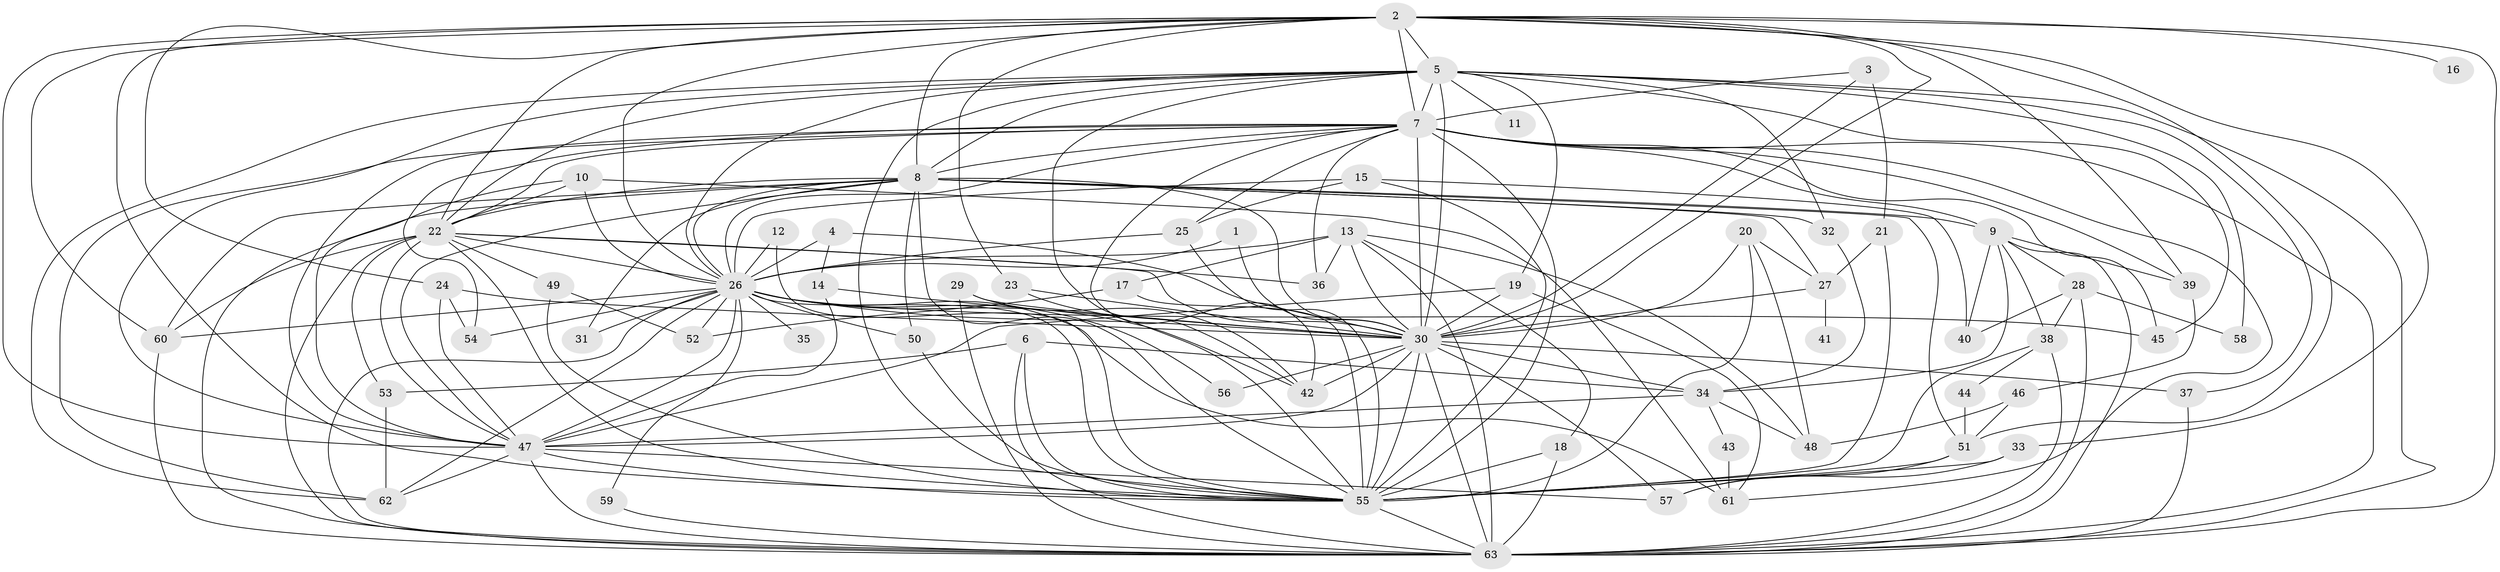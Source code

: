 // original degree distribution, {23: 0.007936507936507936, 31: 0.007936507936507936, 32: 0.007936507936507936, 20: 0.015873015873015872, 17: 0.007936507936507936, 16: 0.007936507936507936, 22: 0.007936507936507936, 18: 0.007936507936507936, 34: 0.007936507936507936, 5: 0.03968253968253968, 4: 0.11904761904761904, 8: 0.007936507936507936, 2: 0.5634920634920635, 3: 0.15873015873015872, 7: 0.015873015873015872, 6: 0.015873015873015872}
// Generated by graph-tools (version 1.1) at 2025/01/03/09/25 03:01:17]
// undirected, 63 vertices, 188 edges
graph export_dot {
graph [start="1"]
  node [color=gray90,style=filled];
  1;
  2;
  3;
  4;
  5;
  6;
  7;
  8;
  9;
  10;
  11;
  12;
  13;
  14;
  15;
  16;
  17;
  18;
  19;
  20;
  21;
  22;
  23;
  24;
  25;
  26;
  27;
  28;
  29;
  30;
  31;
  32;
  33;
  34;
  35;
  36;
  37;
  38;
  39;
  40;
  41;
  42;
  43;
  44;
  45;
  46;
  47;
  48;
  49;
  50;
  51;
  52;
  53;
  54;
  55;
  56;
  57;
  58;
  59;
  60;
  61;
  62;
  63;
  1 -- 26 [weight=1.0];
  1 -- 30 [weight=1.0];
  2 -- 5 [weight=1.0];
  2 -- 7 [weight=1.0];
  2 -- 8 [weight=1.0];
  2 -- 16 [weight=1.0];
  2 -- 22 [weight=1.0];
  2 -- 23 [weight=1.0];
  2 -- 24 [weight=1.0];
  2 -- 26 [weight=1.0];
  2 -- 30 [weight=2.0];
  2 -- 33 [weight=1.0];
  2 -- 39 [weight=1.0];
  2 -- 47 [weight=1.0];
  2 -- 51 [weight=1.0];
  2 -- 55 [weight=1.0];
  2 -- 60 [weight=1.0];
  2 -- 63 [weight=1.0];
  3 -- 7 [weight=1.0];
  3 -- 21 [weight=1.0];
  3 -- 30 [weight=1.0];
  4 -- 14 [weight=1.0];
  4 -- 26 [weight=1.0];
  4 -- 30 [weight=1.0];
  5 -- 7 [weight=2.0];
  5 -- 8 [weight=1.0];
  5 -- 11 [weight=1.0];
  5 -- 19 [weight=1.0];
  5 -- 22 [weight=1.0];
  5 -- 26 [weight=1.0];
  5 -- 30 [weight=2.0];
  5 -- 32 [weight=1.0];
  5 -- 37 [weight=1.0];
  5 -- 42 [weight=1.0];
  5 -- 45 [weight=1.0];
  5 -- 47 [weight=1.0];
  5 -- 55 [weight=1.0];
  5 -- 58 [weight=1.0];
  5 -- 62 [weight=1.0];
  5 -- 63 [weight=1.0];
  6 -- 34 [weight=1.0];
  6 -- 53 [weight=1.0];
  6 -- 55 [weight=1.0];
  6 -- 63 [weight=1.0];
  7 -- 8 [weight=1.0];
  7 -- 9 [weight=1.0];
  7 -- 22 [weight=1.0];
  7 -- 25 [weight=1.0];
  7 -- 26 [weight=2.0];
  7 -- 30 [weight=1.0];
  7 -- 36 [weight=1.0];
  7 -- 39 [weight=1.0];
  7 -- 42 [weight=1.0];
  7 -- 45 [weight=1.0];
  7 -- 47 [weight=1.0];
  7 -- 54 [weight=1.0];
  7 -- 55 [weight=3.0];
  7 -- 61 [weight=1.0];
  7 -- 62 [weight=1.0];
  7 -- 63 [weight=1.0];
  8 -- 9 [weight=1.0];
  8 -- 22 [weight=1.0];
  8 -- 26 [weight=1.0];
  8 -- 27 [weight=2.0];
  8 -- 30 [weight=2.0];
  8 -- 31 [weight=1.0];
  8 -- 32 [weight=1.0];
  8 -- 47 [weight=2.0];
  8 -- 50 [weight=1.0];
  8 -- 51 [weight=1.0];
  8 -- 55 [weight=2.0];
  8 -- 60 [weight=1.0];
  8 -- 63 [weight=1.0];
  9 -- 28 [weight=1.0];
  9 -- 34 [weight=1.0];
  9 -- 38 [weight=1.0];
  9 -- 39 [weight=1.0];
  9 -- 40 [weight=1.0];
  9 -- 63 [weight=1.0];
  10 -- 22 [weight=1.0];
  10 -- 26 [weight=1.0];
  10 -- 47 [weight=1.0];
  10 -- 61 [weight=1.0];
  12 -- 26 [weight=1.0];
  12 -- 55 [weight=1.0];
  13 -- 17 [weight=1.0];
  13 -- 18 [weight=1.0];
  13 -- 26 [weight=1.0];
  13 -- 30 [weight=1.0];
  13 -- 36 [weight=1.0];
  13 -- 48 [weight=1.0];
  13 -- 63 [weight=1.0];
  14 -- 30 [weight=1.0];
  14 -- 47 [weight=1.0];
  15 -- 25 [weight=1.0];
  15 -- 26 [weight=1.0];
  15 -- 40 [weight=1.0];
  15 -- 55 [weight=1.0];
  17 -- 52 [weight=1.0];
  17 -- 55 [weight=1.0];
  18 -- 55 [weight=1.0];
  18 -- 63 [weight=1.0];
  19 -- 30 [weight=1.0];
  19 -- 47 [weight=1.0];
  19 -- 61 [weight=1.0];
  20 -- 27 [weight=1.0];
  20 -- 30 [weight=1.0];
  20 -- 48 [weight=1.0];
  20 -- 55 [weight=2.0];
  21 -- 27 [weight=1.0];
  21 -- 55 [weight=1.0];
  22 -- 26 [weight=1.0];
  22 -- 30 [weight=2.0];
  22 -- 36 [weight=1.0];
  22 -- 47 [weight=1.0];
  22 -- 49 [weight=1.0];
  22 -- 53 [weight=1.0];
  22 -- 55 [weight=2.0];
  22 -- 60 [weight=1.0];
  22 -- 63 [weight=1.0];
  23 -- 30 [weight=1.0];
  23 -- 55 [weight=1.0];
  24 -- 30 [weight=1.0];
  24 -- 47 [weight=1.0];
  24 -- 54 [weight=1.0];
  25 -- 26 [weight=1.0];
  25 -- 55 [weight=2.0];
  26 -- 30 [weight=2.0];
  26 -- 31 [weight=1.0];
  26 -- 35 [weight=1.0];
  26 -- 42 [weight=1.0];
  26 -- 45 [weight=1.0];
  26 -- 47 [weight=1.0];
  26 -- 50 [weight=2.0];
  26 -- 52 [weight=1.0];
  26 -- 54 [weight=2.0];
  26 -- 55 [weight=2.0];
  26 -- 56 [weight=1.0];
  26 -- 59 [weight=1.0];
  26 -- 60 [weight=1.0];
  26 -- 61 [weight=1.0];
  26 -- 62 [weight=1.0];
  26 -- 63 [weight=1.0];
  27 -- 30 [weight=1.0];
  27 -- 41 [weight=1.0];
  28 -- 38 [weight=1.0];
  28 -- 40 [weight=1.0];
  28 -- 58 [weight=1.0];
  28 -- 63 [weight=1.0];
  29 -- 30 [weight=1.0];
  29 -- 42 [weight=1.0];
  29 -- 63 [weight=1.0];
  30 -- 34 [weight=1.0];
  30 -- 37 [weight=1.0];
  30 -- 42 [weight=1.0];
  30 -- 47 [weight=1.0];
  30 -- 55 [weight=1.0];
  30 -- 56 [weight=1.0];
  30 -- 57 [weight=1.0];
  30 -- 63 [weight=2.0];
  32 -- 34 [weight=1.0];
  33 -- 55 [weight=1.0];
  33 -- 57 [weight=1.0];
  34 -- 43 [weight=1.0];
  34 -- 47 [weight=1.0];
  34 -- 48 [weight=1.0];
  37 -- 63 [weight=1.0];
  38 -- 44 [weight=1.0];
  38 -- 55 [weight=1.0];
  38 -- 63 [weight=1.0];
  39 -- 46 [weight=1.0];
  43 -- 61 [weight=1.0];
  44 -- 51 [weight=1.0];
  46 -- 48 [weight=1.0];
  46 -- 51 [weight=1.0];
  47 -- 55 [weight=1.0];
  47 -- 57 [weight=1.0];
  47 -- 62 [weight=1.0];
  47 -- 63 [weight=1.0];
  49 -- 52 [weight=1.0];
  49 -- 55 [weight=2.0];
  50 -- 55 [weight=1.0];
  51 -- 55 [weight=1.0];
  51 -- 57 [weight=1.0];
  53 -- 62 [weight=1.0];
  55 -- 63 [weight=2.0];
  59 -- 63 [weight=1.0];
  60 -- 63 [weight=1.0];
}
